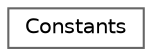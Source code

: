 digraph "Graphical Class Hierarchy"
{
 // LATEX_PDF_SIZE
  bgcolor="transparent";
  edge [fontname=Helvetica,fontsize=10,labelfontname=Helvetica,labelfontsize=10];
  node [fontname=Helvetica,fontsize=10,shape=box,height=0.2,width=0.4];
  rankdir="LR";
  Node0 [id="Node000000",label="Constants",height=0.2,width=0.4,color="grey40", fillcolor="white", style="filled",URL="$class_constants.html",tooltip="A class that contains various constants used in the project."];
}

